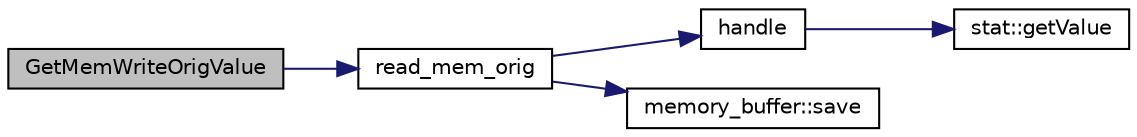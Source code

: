 digraph G
{
  edge [fontname="Helvetica",fontsize="10",labelfontname="Helvetica",labelfontsize="10"];
  node [fontname="Helvetica",fontsize="10",shape=record];
  rankdir=LR;
  Node1 [label="GetMemWriteOrigValue",height=0.2,width=0.4,color="black", fillcolor="grey75", style="filled" fontcolor="black"];
  Node1 -> Node2 [color="midnightblue",fontsize="10",style="solid",fontname="Helvetica"];
  Node2 [label="read_mem_orig",height=0.2,width=0.4,color="black", fillcolor="white", style="filled",URL="$pars_8cpp.html#a0958ec4bf081af6c5cf63c9b50a3b65e"];
  Node2 -> Node3 [color="midnightblue",fontsize="10",style="solid",fontname="Helvetica"];
  Node3 [label="handle",height=0.2,width=0.4,color="black", fillcolor="white", style="filled",URL="$pars_8cpp.html#aeba21456eeaae4baf6f7d0137dc3b242"];
  Node3 -> Node4 [color="midnightblue",fontsize="10",style="solid",fontname="Helvetica"];
  Node4 [label="stat::getValue",height=0.2,width=0.4,color="black", fillcolor="white", style="filled",URL="$classstat.html#a466c0cff1754602817a62517d74a1d07"];
  Node2 -> Node5 [color="midnightblue",fontsize="10",style="solid",fontname="Helvetica"];
  Node5 [label="memory_buffer::save",height=0.2,width=0.4,color="black", fillcolor="white", style="filled",URL="$classmemory__buffer.html#a48602834671a8f2c8e9245c42a9eaecb"];
}
